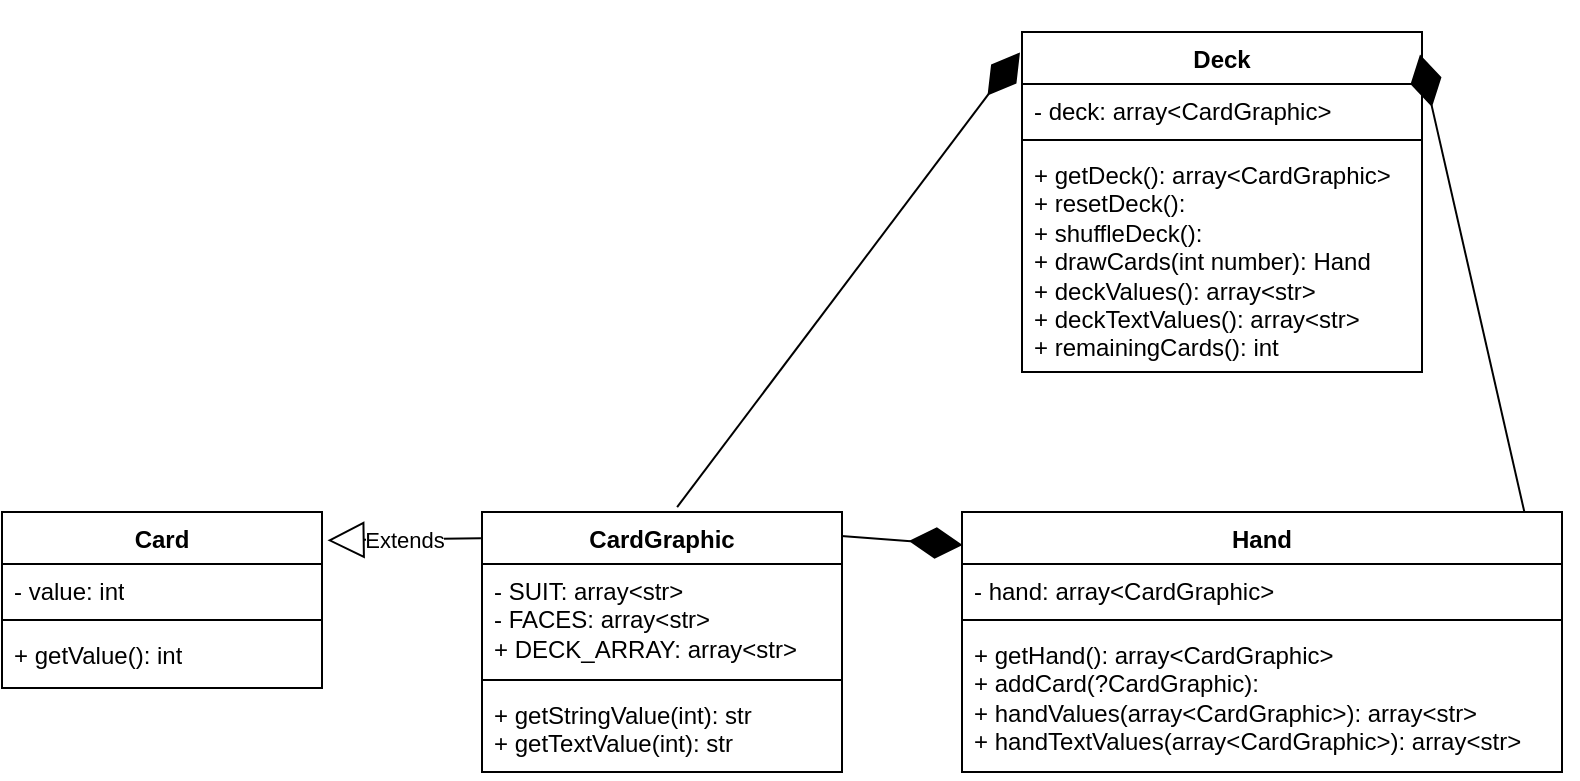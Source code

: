 <mxfile version="26.2.2">
  <diagram name="Page-1" id="t8CD8iMALCH-X7aD-63t">
    <mxGraphModel dx="1261" dy="776" grid="1" gridSize="10" guides="1" tooltips="1" connect="1" arrows="1" fold="1" page="1" pageScale="1" pageWidth="900" pageHeight="600" math="0" shadow="0">
      <root>
        <mxCell id="0" />
        <mxCell id="1" parent="0" />
        <mxCell id="JAurW-bU4pp33qOmnVLq-1" value="Card" style="swimlane;fontStyle=1;align=center;verticalAlign=top;childLayout=stackLayout;horizontal=1;startSize=26;horizontalStack=0;resizeParent=1;resizeParentMax=0;resizeLast=0;collapsible=1;marginBottom=0;whiteSpace=wrap;html=1;" parent="1" vertex="1">
          <mxGeometry x="30" y="330" width="160" height="88" as="geometry" />
        </mxCell>
        <mxCell id="JAurW-bU4pp33qOmnVLq-2" value="&lt;div&gt;&lt;span style=&quot;background-color: transparent; color: light-dark(rgb(0, 0, 0), rgb(255, 255, 255));&quot;&gt;- value: int&lt;/span&gt;&lt;/div&gt;" style="text;strokeColor=none;fillColor=none;align=left;verticalAlign=top;spacingLeft=4;spacingRight=4;overflow=hidden;rotatable=0;points=[[0,0.5],[1,0.5]];portConstraint=eastwest;whiteSpace=wrap;html=1;" parent="JAurW-bU4pp33qOmnVLq-1" vertex="1">
          <mxGeometry y="26" width="160" height="24" as="geometry" />
        </mxCell>
        <mxCell id="JAurW-bU4pp33qOmnVLq-3" value="" style="line;strokeWidth=1;fillColor=none;align=left;verticalAlign=middle;spacingTop=-1;spacingLeft=3;spacingRight=3;rotatable=0;labelPosition=right;points=[];portConstraint=eastwest;strokeColor=inherit;" parent="JAurW-bU4pp33qOmnVLq-1" vertex="1">
          <mxGeometry y="50" width="160" height="8" as="geometry" />
        </mxCell>
        <mxCell id="JAurW-bU4pp33qOmnVLq-4" value="+ getValue(): int" style="text;strokeColor=none;fillColor=none;align=left;verticalAlign=top;spacingLeft=4;spacingRight=4;overflow=hidden;rotatable=0;points=[[0,0.5],[1,0.5]];portConstraint=eastwest;whiteSpace=wrap;html=1;" parent="JAurW-bU4pp33qOmnVLq-1" vertex="1">
          <mxGeometry y="58" width="160" height="30" as="geometry" />
        </mxCell>
        <mxCell id="JAurW-bU4pp33qOmnVLq-5" value="CardGraphic" style="swimlane;fontStyle=1;align=center;verticalAlign=top;childLayout=stackLayout;horizontal=1;startSize=26;horizontalStack=0;resizeParent=1;resizeParentMax=0;resizeLast=0;collapsible=1;marginBottom=0;whiteSpace=wrap;html=1;" parent="1" vertex="1">
          <mxGeometry x="270" y="330" width="180" height="130" as="geometry" />
        </mxCell>
        <mxCell id="JAurW-bU4pp33qOmnVLq-6" value="- SUIT: array&amp;lt;str&amp;gt;&lt;div&gt;- FACES: array&amp;lt;str&amp;gt;&lt;/div&gt;&lt;div&gt;+ DECK_ARRAY: array&amp;lt;str&amp;gt;&lt;/div&gt;" style="text;strokeColor=none;fillColor=none;align=left;verticalAlign=top;spacingLeft=4;spacingRight=4;overflow=hidden;rotatable=0;points=[[0,0.5],[1,0.5]];portConstraint=eastwest;whiteSpace=wrap;html=1;" parent="JAurW-bU4pp33qOmnVLq-5" vertex="1">
          <mxGeometry y="26" width="180" height="54" as="geometry" />
        </mxCell>
        <mxCell id="JAurW-bU4pp33qOmnVLq-7" value="" style="line;strokeWidth=1;fillColor=none;align=left;verticalAlign=middle;spacingTop=-1;spacingLeft=3;spacingRight=3;rotatable=0;labelPosition=right;points=[];portConstraint=eastwest;strokeColor=inherit;" parent="JAurW-bU4pp33qOmnVLq-5" vertex="1">
          <mxGeometry y="80" width="180" height="8" as="geometry" />
        </mxCell>
        <mxCell id="JAurW-bU4pp33qOmnVLq-8" value="+ getStringValue(int): str&lt;div&gt;+ getTextValue(int): str&lt;/div&gt;" style="text;strokeColor=none;fillColor=none;align=left;verticalAlign=top;spacingLeft=4;spacingRight=4;overflow=hidden;rotatable=0;points=[[0,0.5],[1,0.5]];portConstraint=eastwest;whiteSpace=wrap;html=1;" parent="JAurW-bU4pp33qOmnVLq-5" vertex="1">
          <mxGeometry y="88" width="180" height="42" as="geometry" />
        </mxCell>
        <mxCell id="JAurW-bU4pp33qOmnVLq-9" value="Hand" style="swimlane;fontStyle=1;align=center;verticalAlign=top;childLayout=stackLayout;horizontal=1;startSize=26;horizontalStack=0;resizeParent=1;resizeParentMax=0;resizeLast=0;collapsible=1;marginBottom=0;whiteSpace=wrap;html=1;" parent="1" vertex="1">
          <mxGeometry x="510" y="330" width="300" height="130" as="geometry" />
        </mxCell>
        <mxCell id="JAurW-bU4pp33qOmnVLq-10" value="- hand: array&amp;lt;CardGraphic&amp;gt;" style="text;strokeColor=none;fillColor=none;align=left;verticalAlign=top;spacingLeft=4;spacingRight=4;overflow=hidden;rotatable=0;points=[[0,0.5],[1,0.5]];portConstraint=eastwest;whiteSpace=wrap;html=1;" parent="JAurW-bU4pp33qOmnVLq-9" vertex="1">
          <mxGeometry y="26" width="300" height="24" as="geometry" />
        </mxCell>
        <mxCell id="JAurW-bU4pp33qOmnVLq-11" value="" style="line;strokeWidth=1;fillColor=none;align=left;verticalAlign=middle;spacingTop=-1;spacingLeft=3;spacingRight=3;rotatable=0;labelPosition=right;points=[];portConstraint=eastwest;strokeColor=inherit;" parent="JAurW-bU4pp33qOmnVLq-9" vertex="1">
          <mxGeometry y="50" width="300" height="8" as="geometry" />
        </mxCell>
        <mxCell id="JAurW-bU4pp33qOmnVLq-12" value="&lt;div&gt;+ getHand():&amp;nbsp;&lt;span style=&quot;background-color: transparent; color: light-dark(rgb(0, 0, 0), rgb(255, 255, 255));&quot;&gt;array&amp;lt;CardGraphic&amp;gt;&lt;/span&gt;&lt;/div&gt;&lt;div&gt;&lt;span style=&quot;background-color: transparent; color: light-dark(rgb(0, 0, 0), rgb(255, 255, 255));&quot;&gt;+ addCard(?&lt;/span&gt;&lt;span style=&quot;background-color: transparent; color: light-dark(rgb(0, 0, 0), rgb(255, 255, 255));&quot;&gt;CardGraphic&lt;/span&gt;&lt;span style=&quot;background-color: transparent; color: light-dark(rgb(0, 0, 0), rgb(255, 255, 255));&quot;&gt;):&lt;/span&gt;&lt;/div&gt;+ handValues(array&amp;lt;CardGraphic&amp;gt;): array&amp;lt;str&amp;gt;&lt;div&gt;+ handTextValues(array&amp;lt;CardGraphic&amp;gt;): array&amp;lt;str&amp;gt;&lt;/div&gt;" style="text;strokeColor=none;fillColor=none;align=left;verticalAlign=top;spacingLeft=4;spacingRight=4;overflow=hidden;rotatable=0;points=[[0,0.5],[1,0.5]];portConstraint=eastwest;whiteSpace=wrap;html=1;" parent="JAurW-bU4pp33qOmnVLq-9" vertex="1">
          <mxGeometry y="58" width="300" height="72" as="geometry" />
        </mxCell>
        <mxCell id="JAurW-bU4pp33qOmnVLq-13" value="" style="endArrow=diamondThin;endFill=1;endSize=24;html=1;rounded=0;exitX=0.998;exitY=0.092;exitDx=0;exitDy=0;exitPerimeter=0;entryX=0.001;entryY=0.127;entryDx=0;entryDy=0;entryPerimeter=0;" parent="1" source="JAurW-bU4pp33qOmnVLq-5" target="JAurW-bU4pp33qOmnVLq-9" edge="1">
          <mxGeometry width="160" relative="1" as="geometry">
            <mxPoint x="540" y="320" as="sourcePoint" />
            <mxPoint x="500" y="380" as="targetPoint" />
          </mxGeometry>
        </mxCell>
        <mxCell id="JAurW-bU4pp33qOmnVLq-14" value="Deck" style="swimlane;fontStyle=1;align=center;verticalAlign=top;childLayout=stackLayout;horizontal=1;startSize=26;horizontalStack=0;resizeParent=1;resizeParentMax=0;resizeLast=0;collapsible=1;marginBottom=0;whiteSpace=wrap;html=1;" parent="1" vertex="1">
          <mxGeometry x="540" y="90" width="200" height="170" as="geometry" />
        </mxCell>
        <mxCell id="JAurW-bU4pp33qOmnVLq-15" value="- deck: array&amp;lt;CardGraphic&amp;gt;" style="text;strokeColor=none;fillColor=none;align=left;verticalAlign=top;spacingLeft=4;spacingRight=4;overflow=hidden;rotatable=0;points=[[0,0.5],[1,0.5]];portConstraint=eastwest;whiteSpace=wrap;html=1;" parent="JAurW-bU4pp33qOmnVLq-14" vertex="1">
          <mxGeometry y="26" width="200" height="24" as="geometry" />
        </mxCell>
        <mxCell id="JAurW-bU4pp33qOmnVLq-16" value="" style="line;strokeWidth=1;fillColor=none;align=left;verticalAlign=middle;spacingTop=-1;spacingLeft=3;spacingRight=3;rotatable=0;labelPosition=right;points=[];portConstraint=eastwest;strokeColor=inherit;" parent="JAurW-bU4pp33qOmnVLq-14" vertex="1">
          <mxGeometry y="50" width="200" height="8" as="geometry" />
        </mxCell>
        <mxCell id="JAurW-bU4pp33qOmnVLq-17" value="&lt;div&gt;+ getDeck():&amp;nbsp;&lt;span style=&quot;background-color: transparent; color: light-dark(rgb(0, 0, 0), rgb(255, 255, 255));&quot;&gt;array&amp;lt;CardGraphic&amp;gt;&lt;/span&gt;&lt;/div&gt;+ resetDeck():&lt;div&gt;+ shuffleDeck():&lt;/div&gt;&lt;div&gt;+ drawCards(int number): Hand&lt;/div&gt;&lt;div&gt;+ deckValues(): array&amp;lt;str&amp;gt;&lt;/div&gt;&lt;div&gt;+ deckTextValues(): array&amp;lt;str&amp;gt;&lt;/div&gt;&lt;div&gt;+ remainingCards(): int&lt;/div&gt;" style="text;strokeColor=none;fillColor=none;align=left;verticalAlign=top;spacingLeft=4;spacingRight=4;overflow=hidden;rotatable=0;points=[[0,0.5],[1,0.5]];portConstraint=eastwest;whiteSpace=wrap;html=1;" parent="JAurW-bU4pp33qOmnVLq-14" vertex="1">
          <mxGeometry y="58" width="200" height="112" as="geometry" />
        </mxCell>
        <mxCell id="JAurW-bU4pp33qOmnVLq-18" value="" style="endArrow=diamondThin;endFill=1;endSize=24;html=1;rounded=0;entryX=-0.005;entryY=0.06;entryDx=0;entryDy=0;entryPerimeter=0;exitX=0.542;exitY=-0.019;exitDx=0;exitDy=0;exitPerimeter=0;" parent="1" source="JAurW-bU4pp33qOmnVLq-5" target="JAurW-bU4pp33qOmnVLq-14" edge="1">
          <mxGeometry width="160" relative="1" as="geometry">
            <mxPoint x="450" y="340" as="sourcePoint" />
            <mxPoint x="570" y="590" as="targetPoint" />
          </mxGeometry>
        </mxCell>
        <mxCell id="JAurW-bU4pp33qOmnVLq-19" value="" style="endArrow=diamondThin;endFill=1;endSize=24;html=1;rounded=0;entryX=0.995;entryY=0.066;entryDx=0;entryDy=0;entryPerimeter=0;exitX=0.937;exitY=-0.003;exitDx=0;exitDy=0;exitPerimeter=0;" parent="1" source="JAurW-bU4pp33qOmnVLq-9" target="JAurW-bU4pp33qOmnVLq-14" edge="1">
          <mxGeometry width="160" relative="1" as="geometry">
            <mxPoint x="810" y="590" as="sourcePoint" />
            <mxPoint x="970" y="590" as="targetPoint" />
          </mxGeometry>
        </mxCell>
        <mxCell id="JAurW-bU4pp33qOmnVLq-20" value="Extends" style="endArrow=block;endSize=16;endFill=0;html=1;rounded=0;exitX=-0.003;exitY=0.101;exitDx=0;exitDy=0;exitPerimeter=0;entryX=1.017;entryY=0.161;entryDx=0;entryDy=0;entryPerimeter=0;" parent="1" source="JAurW-bU4pp33qOmnVLq-5" target="JAurW-bU4pp33qOmnVLq-1" edge="1">
          <mxGeometry width="160" relative="1" as="geometry">
            <mxPoint x="170" y="290" as="sourcePoint" />
            <mxPoint x="172" y="150" as="targetPoint" />
          </mxGeometry>
        </mxCell>
      </root>
    </mxGraphModel>
  </diagram>
</mxfile>
